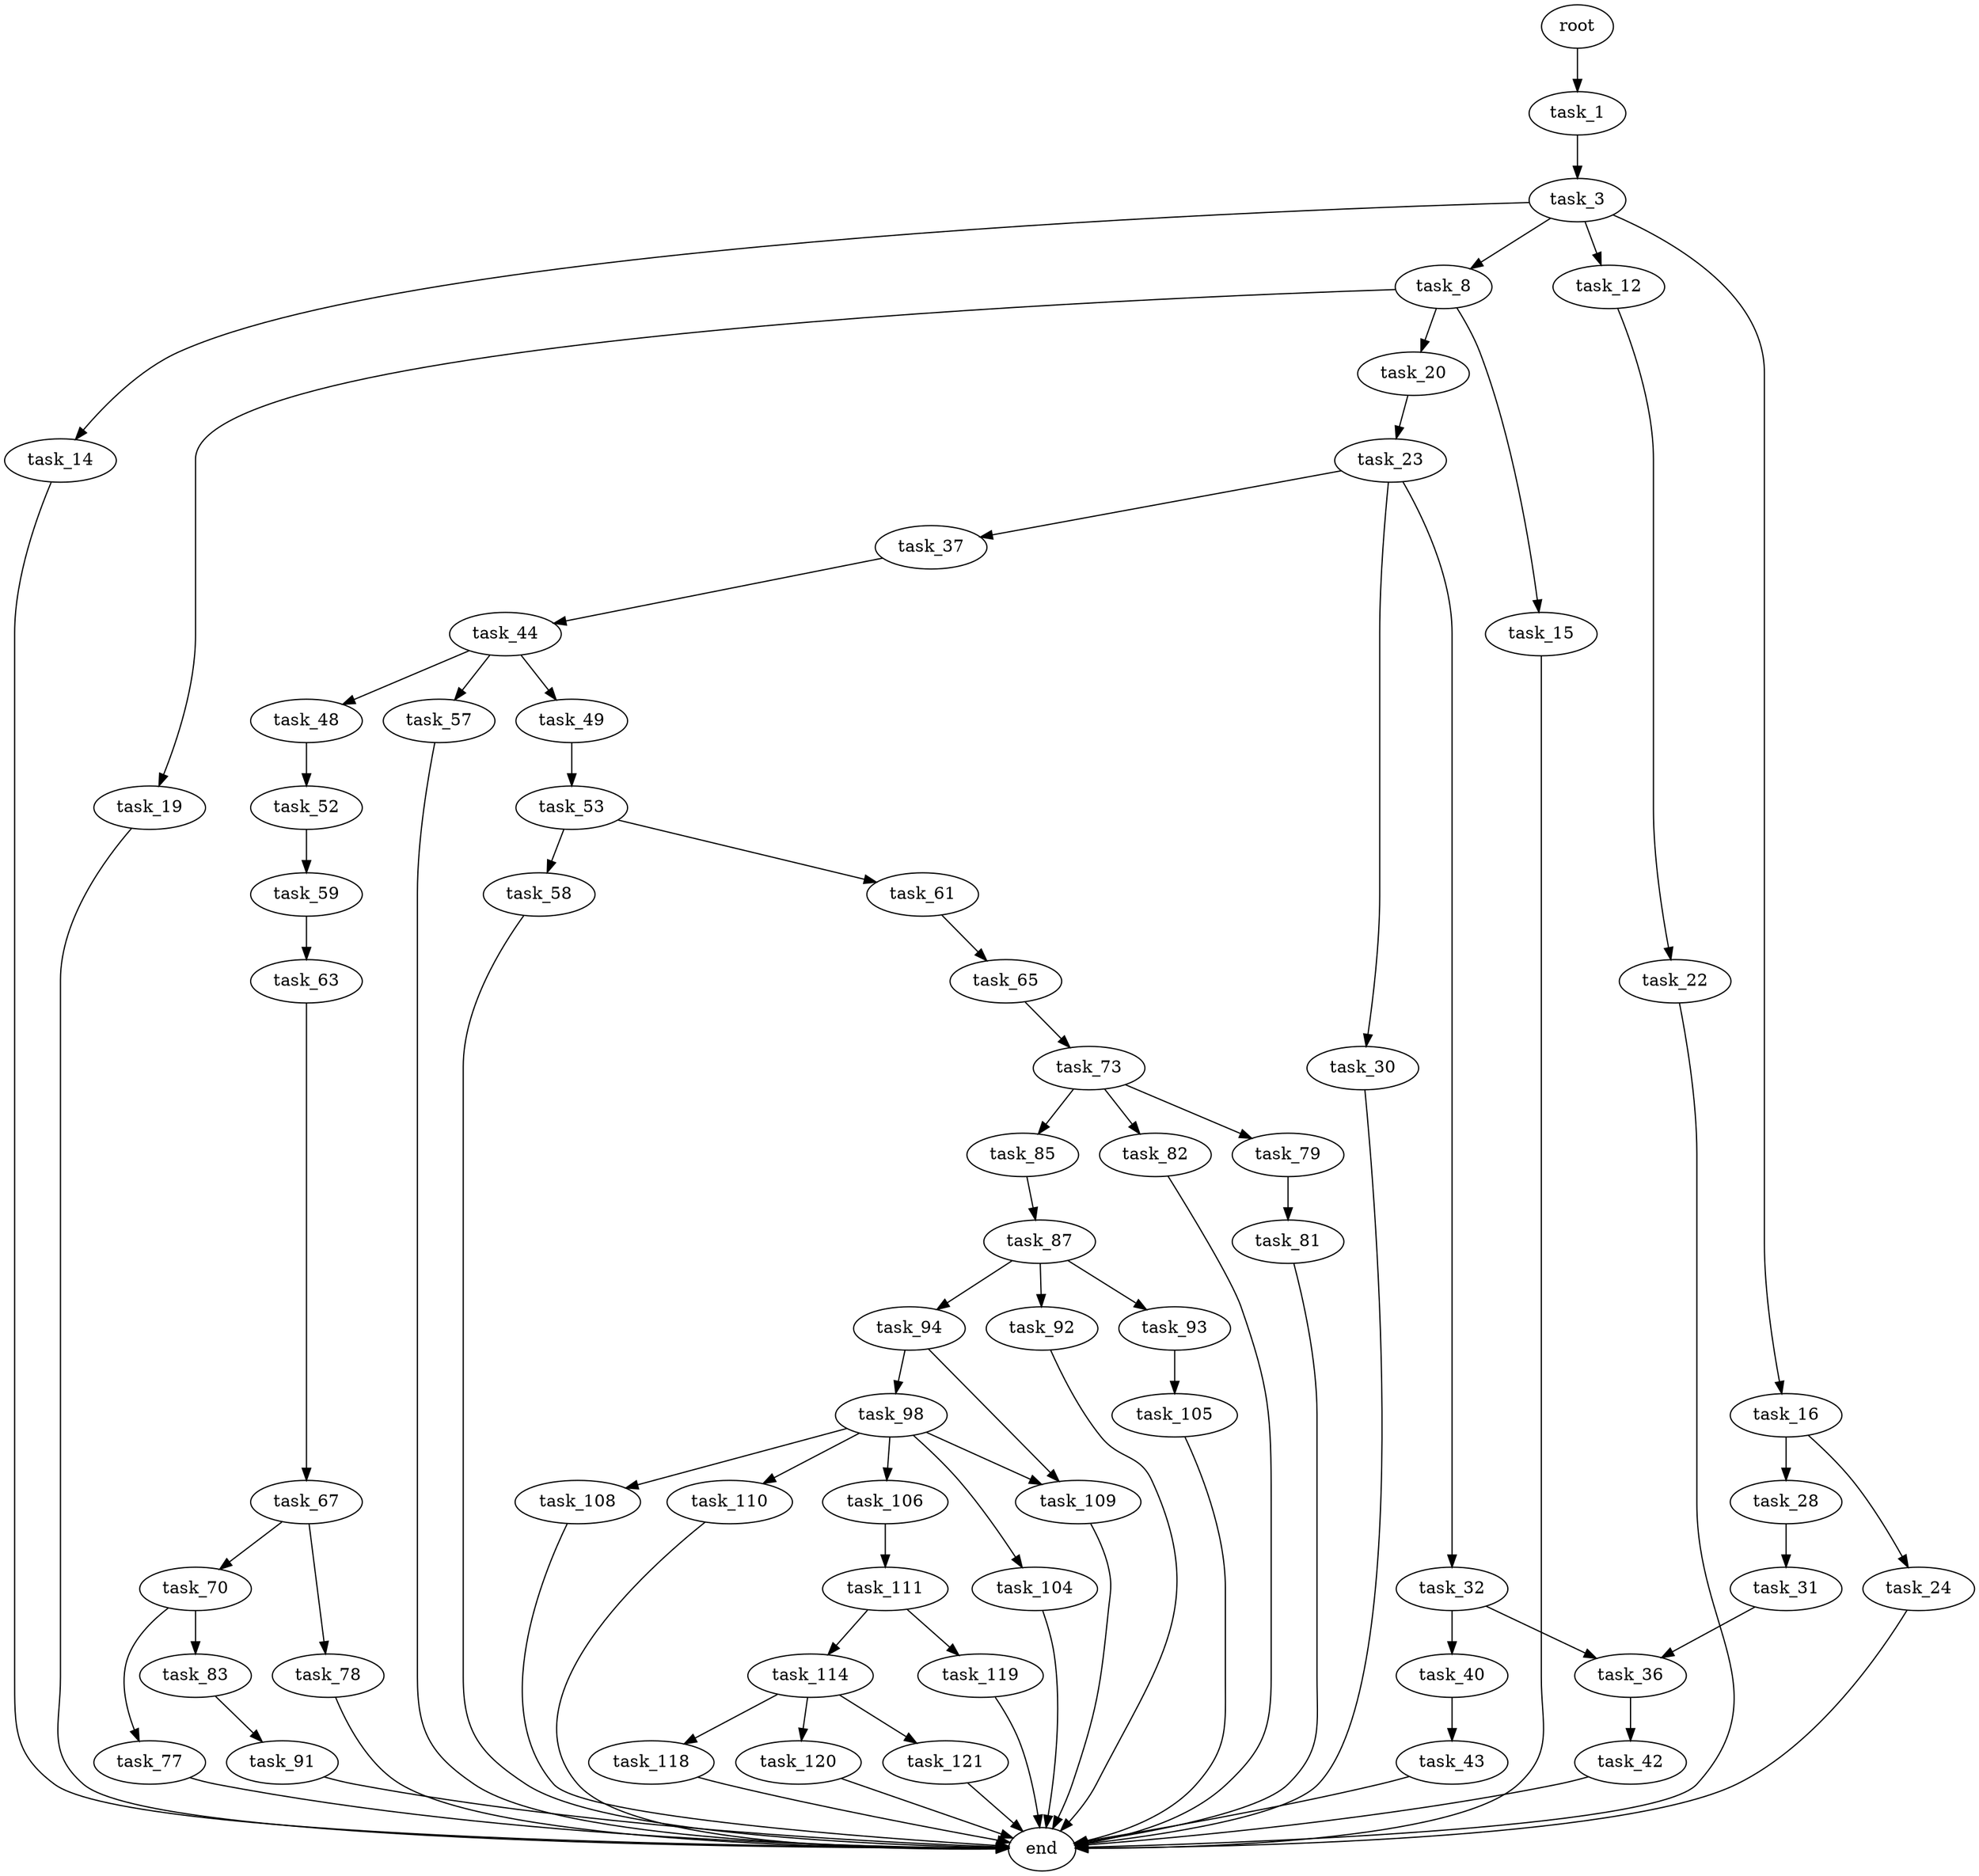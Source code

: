 digraph G {
  root [size="0.000000"];
  task_1 [size="782757789696.000000"];
  task_3 [size="8589934592.000000"];
  task_8 [size="1073741824000.000000"];
  task_12 [size="22514095051.000000"];
  task_14 [size="249062759026.000000"];
  task_16 [size="782757789696.000000"];
  task_15 [size="9978012454.000000"];
  task_19 [size="231928233984.000000"];
  task_20 [size="381375433685.000000"];
  task_22 [size="16819505186.000000"];
  end [size="0.000000"];
  task_24 [size="24178531864.000000"];
  task_28 [size="106930551927.000000"];
  task_23 [size="231928233984.000000"];
  task_30 [size="14152360897.000000"];
  task_32 [size="549755813888.000000"];
  task_37 [size="66987828081.000000"];
  task_31 [size="36734338896.000000"];
  task_36 [size="149962089252.000000"];
  task_40 [size="782757789696.000000"];
  task_42 [size="547909448160.000000"];
  task_44 [size="779448322484.000000"];
  task_43 [size="1176396672.000000"];
  task_48 [size="459680599429.000000"];
  task_49 [size="1073741824000.000000"];
  task_57 [size="231928233984.000000"];
  task_52 [size="107084798040.000000"];
  task_53 [size="86924905131.000000"];
  task_59 [size="284899763139.000000"];
  task_58 [size="75877931412.000000"];
  task_61 [size="28991029248.000000"];
  task_63 [size="1073741824000.000000"];
  task_65 [size="70467261932.000000"];
  task_67 [size="28991029248.000000"];
  task_73 [size="549755813888.000000"];
  task_70 [size="6306520615.000000"];
  task_78 [size="10266068052.000000"];
  task_77 [size="662594093328.000000"];
  task_83 [size="231928233984.000000"];
  task_79 [size="15116860216.000000"];
  task_82 [size="8589934592.000000"];
  task_85 [size="1073741824000.000000"];
  task_81 [size="3462785842.000000"];
  task_91 [size="5605090031.000000"];
  task_87 [size="699467773175.000000"];
  task_92 [size="869494868892.000000"];
  task_93 [size="159304518823.000000"];
  task_94 [size="5069769524.000000"];
  task_105 [size="103948368204.000000"];
  task_98 [size="782757789696.000000"];
  task_109 [size="134217728000.000000"];
  task_104 [size="549755813888.000000"];
  task_106 [size="128478133308.000000"];
  task_108 [size="111024032808.000000"];
  task_110 [size="4702583409.000000"];
  task_111 [size="153012345720.000000"];
  task_114 [size="21070174700.000000"];
  task_119 [size="368293445632.000000"];
  task_118 [size="1933154902.000000"];
  task_120 [size="15767413272.000000"];
  task_121 [size="1679652810.000000"];

  root -> task_1 [size="1.000000"];
  task_1 -> task_3 [size="679477248.000000"];
  task_3 -> task_8 [size="33554432.000000"];
  task_3 -> task_12 [size="33554432.000000"];
  task_3 -> task_14 [size="33554432.000000"];
  task_3 -> task_16 [size="33554432.000000"];
  task_8 -> task_15 [size="838860800.000000"];
  task_8 -> task_19 [size="838860800.000000"];
  task_8 -> task_20 [size="838860800.000000"];
  task_12 -> task_22 [size="33554432.000000"];
  task_14 -> end [size="1.000000"];
  task_16 -> task_24 [size="679477248.000000"];
  task_16 -> task_28 [size="679477248.000000"];
  task_15 -> end [size="1.000000"];
  task_19 -> end [size="1.000000"];
  task_20 -> task_23 [size="301989888.000000"];
  task_22 -> end [size="1.000000"];
  task_24 -> end [size="1.000000"];
  task_28 -> task_31 [size="75497472.000000"];
  task_23 -> task_30 [size="301989888.000000"];
  task_23 -> task_32 [size="301989888.000000"];
  task_23 -> task_37 [size="301989888.000000"];
  task_30 -> end [size="1.000000"];
  task_32 -> task_36 [size="536870912.000000"];
  task_32 -> task_40 [size="536870912.000000"];
  task_37 -> task_44 [size="75497472.000000"];
  task_31 -> task_36 [size="134217728.000000"];
  task_36 -> task_42 [size="134217728.000000"];
  task_40 -> task_43 [size="679477248.000000"];
  task_42 -> end [size="1.000000"];
  task_44 -> task_48 [size="536870912.000000"];
  task_44 -> task_49 [size="536870912.000000"];
  task_44 -> task_57 [size="536870912.000000"];
  task_43 -> end [size="1.000000"];
  task_48 -> task_52 [size="679477248.000000"];
  task_49 -> task_53 [size="838860800.000000"];
  task_57 -> end [size="1.000000"];
  task_52 -> task_59 [size="134217728.000000"];
  task_53 -> task_58 [size="75497472.000000"];
  task_53 -> task_61 [size="75497472.000000"];
  task_59 -> task_63 [size="209715200.000000"];
  task_58 -> end [size="1.000000"];
  task_61 -> task_65 [size="75497472.000000"];
  task_63 -> task_67 [size="838860800.000000"];
  task_65 -> task_73 [size="209715200.000000"];
  task_67 -> task_70 [size="75497472.000000"];
  task_67 -> task_78 [size="75497472.000000"];
  task_73 -> task_79 [size="536870912.000000"];
  task_73 -> task_82 [size="536870912.000000"];
  task_73 -> task_85 [size="536870912.000000"];
  task_70 -> task_77 [size="411041792.000000"];
  task_70 -> task_83 [size="411041792.000000"];
  task_78 -> end [size="1.000000"];
  task_77 -> end [size="1.000000"];
  task_83 -> task_91 [size="301989888.000000"];
  task_79 -> task_81 [size="301989888.000000"];
  task_82 -> end [size="1.000000"];
  task_85 -> task_87 [size="838860800.000000"];
  task_81 -> end [size="1.000000"];
  task_91 -> end [size="1.000000"];
  task_87 -> task_92 [size="838860800.000000"];
  task_87 -> task_93 [size="838860800.000000"];
  task_87 -> task_94 [size="838860800.000000"];
  task_92 -> end [size="1.000000"];
  task_93 -> task_105 [size="301989888.000000"];
  task_94 -> task_98 [size="134217728.000000"];
  task_94 -> task_109 [size="134217728.000000"];
  task_105 -> end [size="1.000000"];
  task_98 -> task_104 [size="679477248.000000"];
  task_98 -> task_106 [size="679477248.000000"];
  task_98 -> task_108 [size="679477248.000000"];
  task_98 -> task_109 [size="679477248.000000"];
  task_98 -> task_110 [size="679477248.000000"];
  task_109 -> end [size="1.000000"];
  task_104 -> end [size="1.000000"];
  task_106 -> task_111 [size="411041792.000000"];
  task_108 -> end [size="1.000000"];
  task_110 -> end [size="1.000000"];
  task_111 -> task_114 [size="134217728.000000"];
  task_111 -> task_119 [size="134217728.000000"];
  task_114 -> task_118 [size="411041792.000000"];
  task_114 -> task_120 [size="411041792.000000"];
  task_114 -> task_121 [size="411041792.000000"];
  task_119 -> end [size="1.000000"];
  task_118 -> end [size="1.000000"];
  task_120 -> end [size="1.000000"];
  task_121 -> end [size="1.000000"];
}
